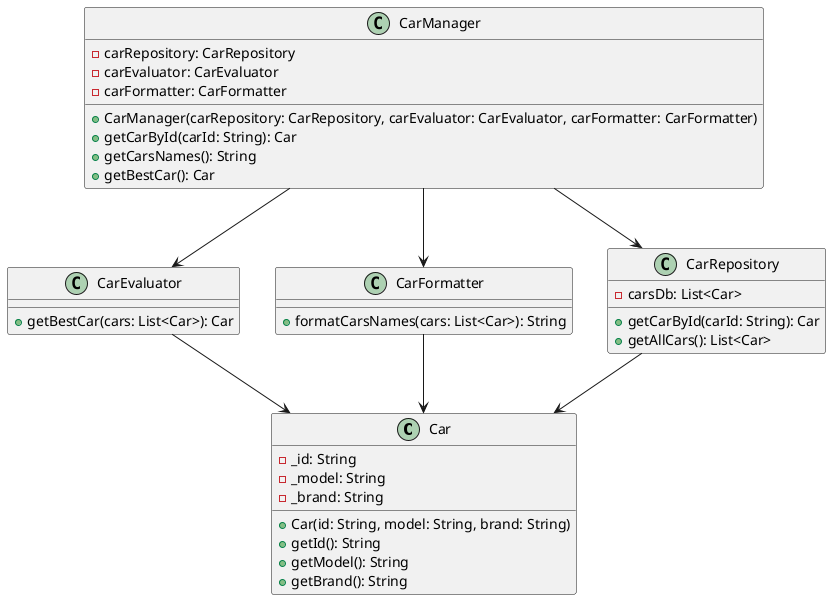 @startuml

class Car {
    - _id: String
    - _model: String
    - _brand: String
    + Car(id: String, model: String, brand: String)
    + getId(): String
    + getModel(): String
    + getBrand(): String
}

class CarEvaluator {
    + getBestCar(cars: List<Car>): Car
}

class CarFormatter {
    + formatCarsNames(cars: List<Car>): String
}

class CarRepository {
    - carsDb: List<Car>
    + getCarById(carId: String): Car
    + getAllCars(): List<Car>
}

class CarManager {
    - carRepository: CarRepository
    - carEvaluator: CarEvaluator
    - carFormatter: CarFormatter
    + CarManager(carRepository: CarRepository, carEvaluator: CarEvaluator, carFormatter: CarFormatter)
    + getCarById(carId: String): Car
    + getCarsNames(): String
    + getBestCar(): Car
}

CarManager --> CarRepository
CarManager --> CarEvaluator
CarManager --> CarFormatter
CarRepository --> Car
CarEvaluator --> Car
CarFormatter --> Car

@enduml
